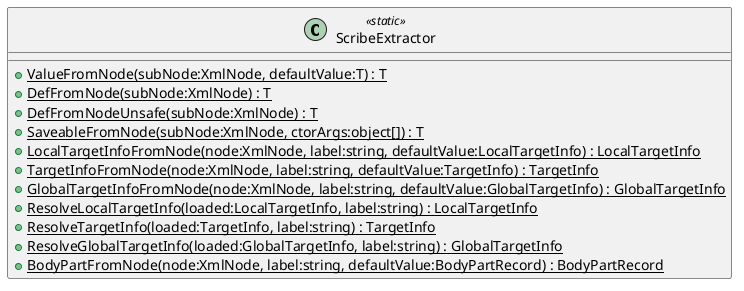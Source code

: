 @startuml
class ScribeExtractor <<static>> {
    + {static} ValueFromNode(subNode:XmlNode, defaultValue:T) : T
    + {static} DefFromNode(subNode:XmlNode) : T
    + {static} DefFromNodeUnsafe(subNode:XmlNode) : T
    + {static} SaveableFromNode(subNode:XmlNode, ctorArgs:object[]) : T
    + {static} LocalTargetInfoFromNode(node:XmlNode, label:string, defaultValue:LocalTargetInfo) : LocalTargetInfo
    + {static} TargetInfoFromNode(node:XmlNode, label:string, defaultValue:TargetInfo) : TargetInfo
    + {static} GlobalTargetInfoFromNode(node:XmlNode, label:string, defaultValue:GlobalTargetInfo) : GlobalTargetInfo
    + {static} ResolveLocalTargetInfo(loaded:LocalTargetInfo, label:string) : LocalTargetInfo
    + {static} ResolveTargetInfo(loaded:TargetInfo, label:string) : TargetInfo
    + {static} ResolveGlobalTargetInfo(loaded:GlobalTargetInfo, label:string) : GlobalTargetInfo
    + {static} BodyPartFromNode(node:XmlNode, label:string, defaultValue:BodyPartRecord) : BodyPartRecord
}
@enduml
